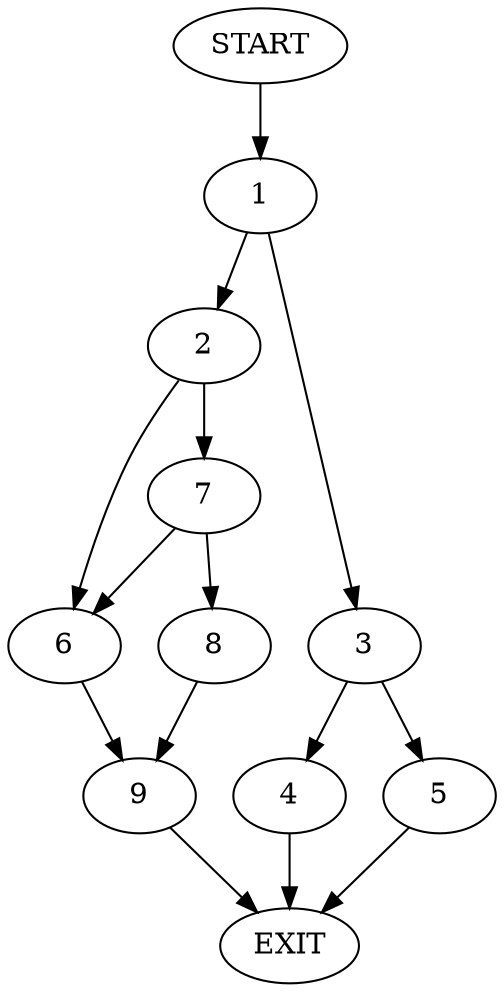 digraph {
0 [label="START"]
10 [label="EXIT"]
0 -> 1
1 -> 2
1 -> 3
3 -> 4
3 -> 5
2 -> 6
2 -> 7
7 -> 8
7 -> 6
6 -> 9
8 -> 9
9 -> 10
5 -> 10
4 -> 10
}
